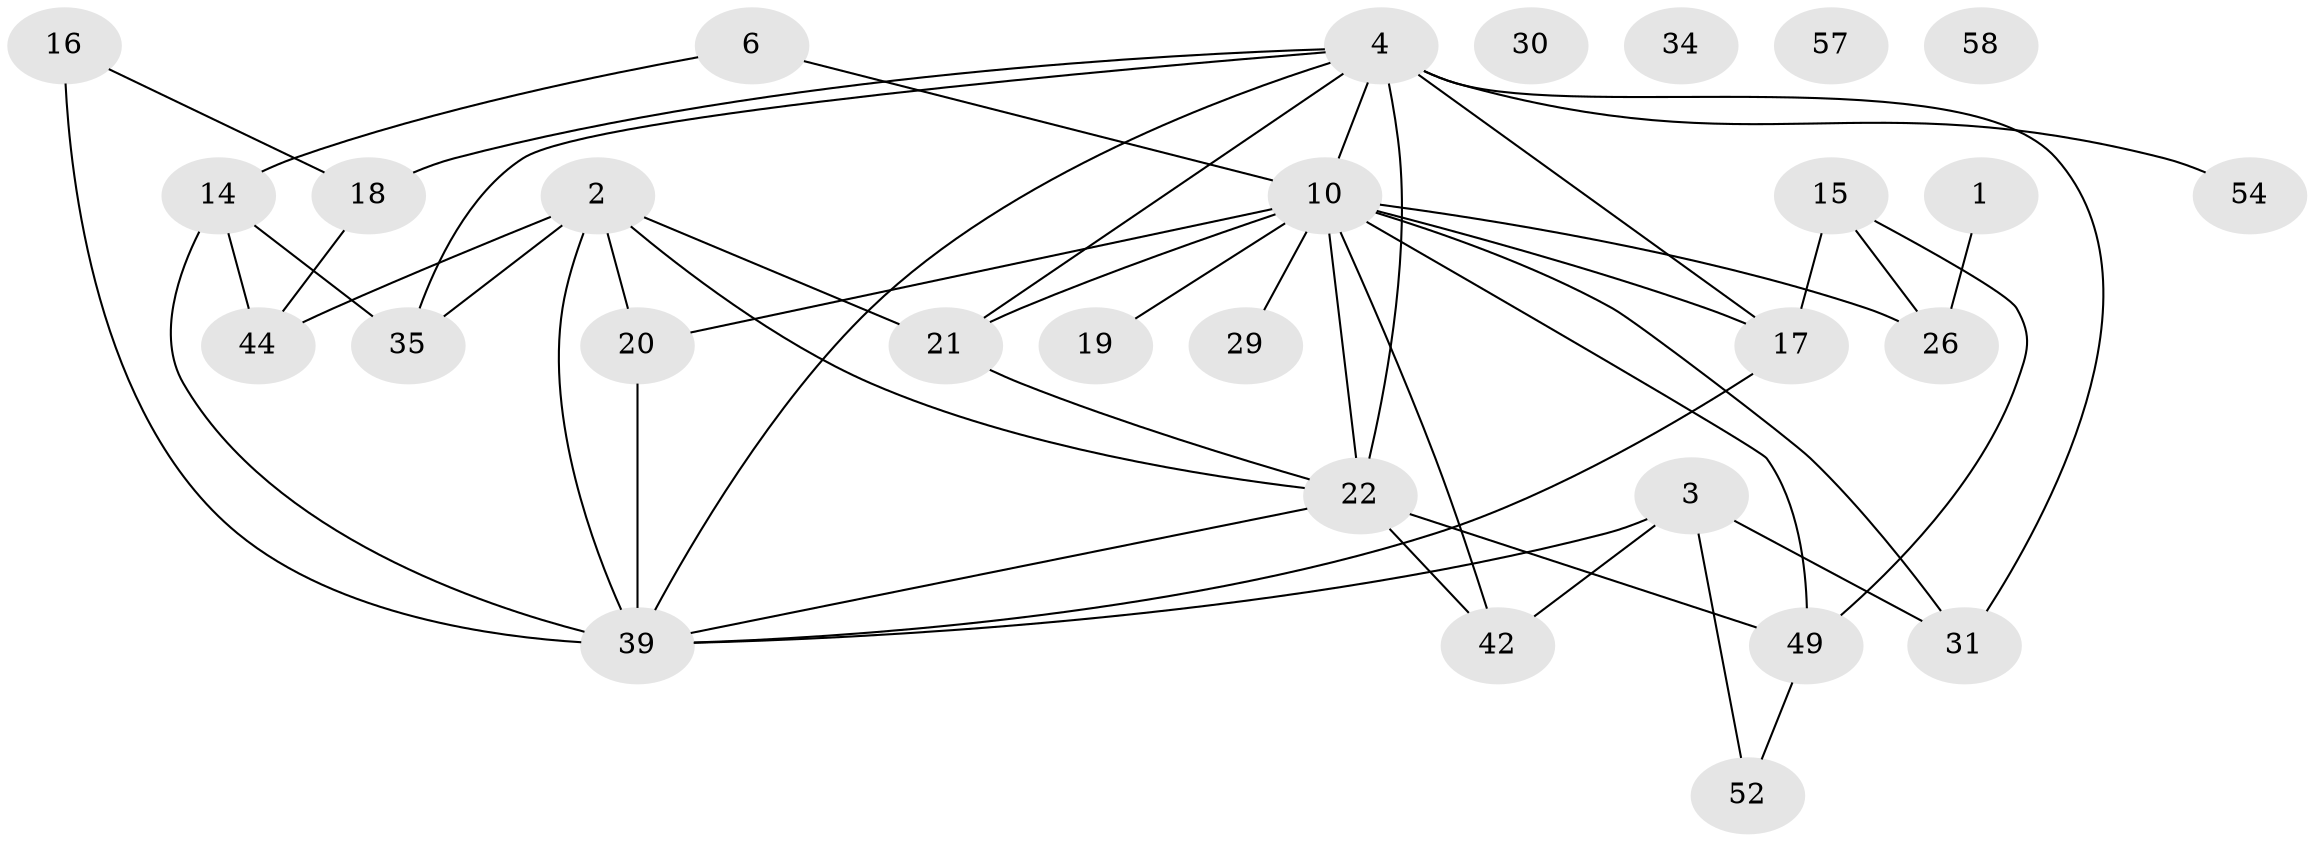 // original degree distribution, {1: 0.1724137931034483, 5: 0.06896551724137931, 6: 0.08620689655172414, 4: 0.13793103448275862, 2: 0.1206896551724138, 3: 0.25862068965517243, 7: 0.08620689655172414, 0: 0.06896551724137931}
// Generated by graph-tools (version 1.1) at 2025/13/03/09/25 04:13:03]
// undirected, 29 vertices, 48 edges
graph export_dot {
graph [start="1"]
  node [color=gray90,style=filled];
  1;
  2 [super="+9+45+27"];
  3 [super="+12"];
  4 [super="+8+7+5"];
  6;
  10 [super="+48+11+25+13"];
  14 [super="+28"];
  15;
  16 [super="+56+38"];
  17 [super="+24"];
  18;
  19;
  20 [super="+40+33"];
  21 [super="+47"];
  22 [super="+23"];
  26;
  29;
  30;
  31;
  34;
  35;
  39 [super="+41+50"];
  42 [super="+46"];
  44;
  49;
  52;
  54;
  57;
  58;
  1 -- 26;
  2 -- 44;
  2 -- 35;
  2 -- 20 [weight=3];
  2 -- 39 [weight=4];
  2 -- 21;
  2 -- 22;
  3 -- 31;
  3 -- 52;
  3 -- 42;
  3 -- 39 [weight=2];
  4 -- 18;
  4 -- 35;
  4 -- 54;
  4 -- 21;
  4 -- 10;
  4 -- 31;
  4 -- 39;
  4 -- 17;
  4 -- 22 [weight=2];
  6 -- 10;
  6 -- 14;
  10 -- 20;
  10 -- 49;
  10 -- 26;
  10 -- 42 [weight=2];
  10 -- 21;
  10 -- 29 [weight=2];
  10 -- 19;
  10 -- 31;
  10 -- 17 [weight=2];
  10 -- 22;
  14 -- 35;
  14 -- 39;
  14 -- 44;
  15 -- 26;
  15 -- 49;
  15 -- 17;
  16 -- 18;
  16 -- 39 [weight=2];
  17 -- 39;
  18 -- 44;
  20 -- 39 [weight=2];
  21 -- 22 [weight=2];
  22 -- 49;
  22 -- 42 [weight=2];
  22 -- 39 [weight=2];
  49 -- 52;
}
